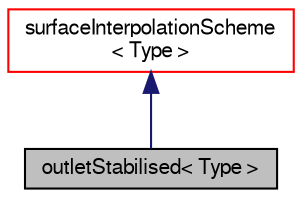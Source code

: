 digraph "outletStabilised&lt; Type &gt;"
{
  bgcolor="transparent";
  edge [fontname="FreeSans",fontsize="10",labelfontname="FreeSans",labelfontsize="10"];
  node [fontname="FreeSans",fontsize="10",shape=record];
  Node0 [label="outletStabilised\< Type \>",height=0.2,width=0.4,color="black", fillcolor="grey75", style="filled", fontcolor="black"];
  Node1 -> Node0 [dir="back",color="midnightblue",fontsize="10",style="solid",fontname="FreeSans"];
  Node1 [label="surfaceInterpolationScheme\l\< Type \>",height=0.2,width=0.4,color="red",URL="$a23278.html",tooltip="Abstract base class for surface interpolation schemes. "];
}
